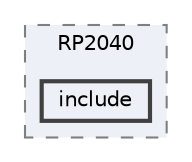 digraph "D:/Projects/Raspberrypi_pico/pico_freertos_final/freertos_pico2/pico_freertos/FreeRTOS-Kernel/portable/ThirdParty/GCC/RP2040/include"
{
 // LATEX_PDF_SIZE
  bgcolor="transparent";
  edge [fontname=Helvetica,fontsize=10,labelfontname=Helvetica,labelfontsize=10];
  node [fontname=Helvetica,fontsize=10,shape=box,height=0.2,width=0.4];
  compound=true
  subgraph clusterdir_1352b8ef52bc21849929f1d06f57e438 {
    graph [ bgcolor="#edf0f7", pencolor="grey50", label="RP2040", fontname=Helvetica,fontsize=10 style="filled,dashed", URL="dir_1352b8ef52bc21849929f1d06f57e438.html",tooltip=""]
  dir_bb065536b4b68120b336adf3a68638ea [label="include", fillcolor="#edf0f7", color="grey25", style="filled,bold", URL="dir_bb065536b4b68120b336adf3a68638ea.html",tooltip=""];
  }
}
